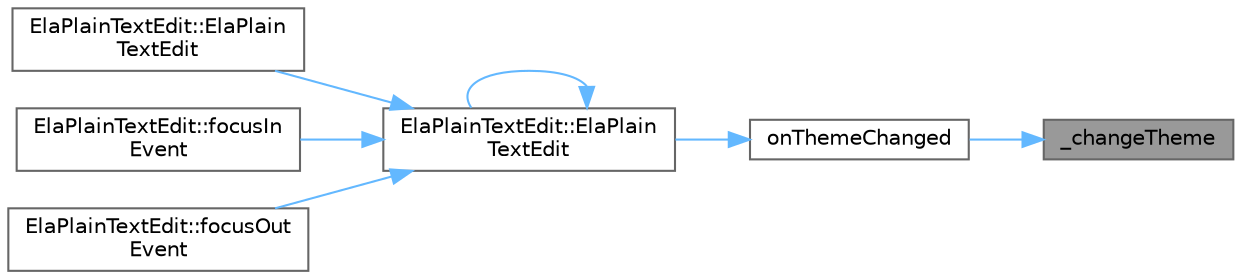 digraph "_changeTheme"
{
 // LATEX_PDF_SIZE
  bgcolor="transparent";
  edge [fontname=Helvetica,fontsize=10,labelfontname=Helvetica,labelfontsize=10];
  node [fontname=Helvetica,fontsize=10,shape=box,height=0.2,width=0.4];
  rankdir="RL";
  Node1 [id="Node000001",label="_changeTheme",height=0.2,width=0.4,color="gray40", fillcolor="grey60", style="filled", fontcolor="black",tooltip="更改主题"];
  Node1 -> Node2 [id="edge1_Node000001_Node000002",dir="back",color="steelblue1",style="solid",tooltip=" "];
  Node2 [id="Node000002",label="onThemeChanged",height=0.2,width=0.4,color="grey40", fillcolor="white", style="filled",URL="$class_ela_plain_text_edit_private.html#acf666a8d5ef3e8a42f3c41d767d252db",tooltip="主题切换事件处理"];
  Node2 -> Node3 [id="edge2_Node000002_Node000003",dir="back",color="steelblue1",style="solid",tooltip=" "];
  Node3 [id="Node000003",label="ElaPlainTextEdit::ElaPlain\lTextEdit",height=0.2,width=0.4,color="grey40", fillcolor="white", style="filled",URL="$class_ela_plain_text_edit.html#a312bf86030663f9d51c6e2b9e0e94e85",tooltip="构造函数，初始化纯文本编辑框"];
  Node3 -> Node4 [id="edge3_Node000003_Node000004",dir="back",color="steelblue1",style="solid",tooltip=" "];
  Node4 [id="Node000004",label="ElaPlainTextEdit::ElaPlain\lTextEdit",height=0.2,width=0.4,color="grey40", fillcolor="white", style="filled",URL="$class_ela_plain_text_edit.html#ad39110927e3babb9a98230617318438d",tooltip="构造函数，初始化带文本的纯文本编辑框"];
  Node3 -> Node3 [id="edge4_Node000003_Node000003",dir="back",color="steelblue1",style="solid",tooltip=" "];
  Node3 -> Node5 [id="edge5_Node000003_Node000005",dir="back",color="steelblue1",style="solid",tooltip=" "];
  Node5 [id="Node000005",label="ElaPlainTextEdit::focusIn\lEvent",height=0.2,width=0.4,color="grey40", fillcolor="white", style="filled",URL="$class_ela_plain_text_edit.html#abe839d2e8f13054e4eaf762f8ec98e50",tooltip="焦点进入事件处理"];
  Node3 -> Node6 [id="edge6_Node000003_Node000006",dir="back",color="steelblue1",style="solid",tooltip=" "];
  Node6 [id="Node000006",label="ElaPlainTextEdit::focusOut\lEvent",height=0.2,width=0.4,color="grey40", fillcolor="white", style="filled",URL="$class_ela_plain_text_edit.html#a34b9c9f85e5a9f57123a2ac7398fa7d2",tooltip="焦点离开事件处理"];
}

